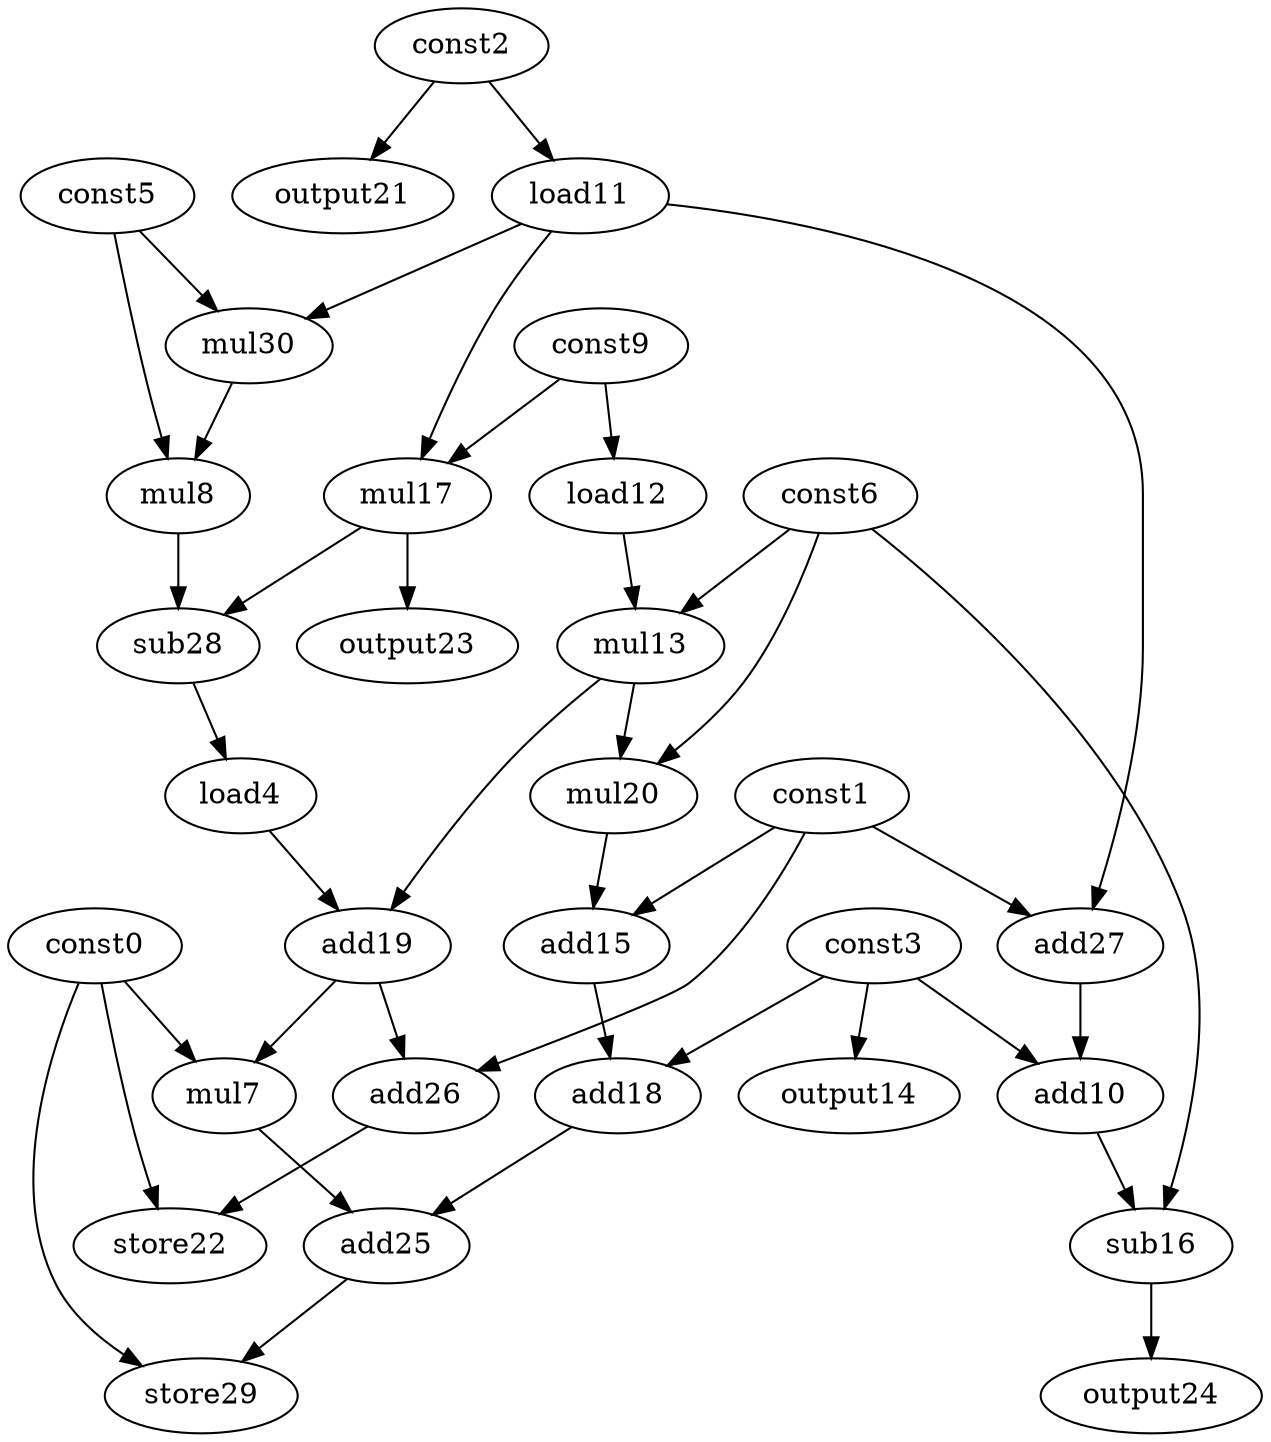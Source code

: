 digraph G { 
const0[opcode=const]; 
const1[opcode=const]; 
const2[opcode=const]; 
const3[opcode=const]; 
load4[opcode=load]; 
const5[opcode=const]; 
const6[opcode=const]; 
mul7[opcode=mul]; 
mul8[opcode=mul]; 
const9[opcode=const]; 
add10[opcode=add]; 
load11[opcode=load]; 
load12[opcode=load]; 
mul13[opcode=mul]; 
output14[opcode=output]; 
add15[opcode=add]; 
sub16[opcode=sub]; 
mul17[opcode=mul]; 
add18[opcode=add]; 
add19[opcode=add]; 
mul20[opcode=mul]; 
output21[opcode=output]; 
store22[opcode=store]; 
output23[opcode=output]; 
output24[opcode=output]; 
add25[opcode=add]; 
add26[opcode=add]; 
add27[opcode=add]; 
sub28[opcode=sub]; 
store29[opcode=store]; 
mul30[opcode=mul]; 
const2->load11[operand=0];
const9->load12[operand=0];
const3->output14[operand=0];
const2->output21[operand=0];
load12->mul13[operand=0];
const6->mul13[operand=1];
const9->mul17[operand=0];
load11->mul17[operand=1];
const1->add27[operand=0];
load11->add27[operand=1];
load11->mul30[operand=0];
const5->mul30[operand=1];
const5->mul8[operand=0];
mul30->mul8[operand=1];
add27->add10[operand=0];
const3->add10[operand=1];
mul13->mul20[operand=0];
const6->mul20[operand=1];
mul17->output23[operand=0];
const1->add15[operand=0];
mul20->add15[operand=1];
add10->sub16[operand=0];
const6->sub16[operand=1];
mul8->sub28[operand=0];
mul17->sub28[operand=1];
sub28->load4[operand=0];
const3->add18[operand=0];
add15->add18[operand=1];
sub16->output24[operand=0];
load4->add19[operand=0];
mul13->add19[operand=1];
const0->mul7[operand=0];
add19->mul7[operand=1];
const1->add26[operand=0];
add19->add26[operand=1];
const0->store22[operand=0];
add26->store22[operand=1];
add18->add25[operand=0];
mul7->add25[operand=1];
const0->store29[operand=0];
add25->store29[operand=1];
}
